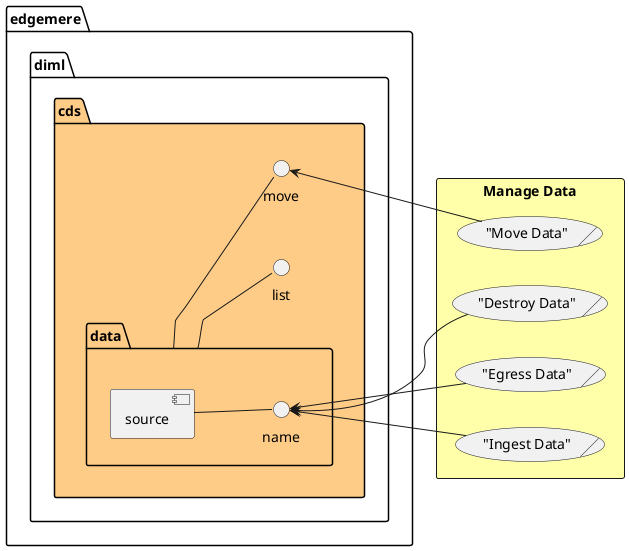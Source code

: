 @startuml
left to right direction


    package "edgemere" as edgemere {
package "diml" as edgemerediml {
package "cds" as edgemeredimlcds #ffcc88 {
 component "data" as edgemeredimlcdsdata
 interface "list" as edgemeredimlcdsdatalist
edgemeredimlcdsdata -- edgemeredimlcdsdatalist
}
}
}

    
    package "edgemere" as edgemere {
package "diml" as edgemerediml {
package "cds" as edgemeredimlcds #ffcc88 {
 component "data" as edgemeredimlcdsdata
 interface "move" as edgemeredimlcdsdatamove
edgemeredimlcdsdata -- edgemeredimlcdsdatamove
}
}
}

    
    package "edgemere" as edgemere {
package "diml" as edgemerediml {
package "cds" as edgemeredimlcds #ffcc88 {
package "data" as edgemeredimlcdsdata {
 component "source" as edgemeredimlcdsdatasource
 interface "name" as edgemeredimlcdsdatasourcename
edgemeredimlcdsdatasource -- edgemeredimlcdsdatasourcename
}
}
}
}

    
















        rectangle "Manage Data" as ManageData #ffffaa {
            ("Destroy Data")/ as DataStewardManageDataDestroyData
        }
    
    edgemeredimlcdsdatasourcename <-- DataStewardManageDataDestroyData
    
        rectangle "Manage Data" as ManageData #ffffaa {
            ("Egress Data")/ as DataStewardManageDataEgressData
        }
    
    edgemeredimlcdsdatasourcename <-- DataStewardManageDataEgressData
    
        rectangle "Manage Data" as ManageData #ffffaa {
            ("Ingest Data")/ as DataStewardManageDataIngestData
        }
    
    edgemeredimlcdsdatasourcename <-- DataStewardManageDataIngestData
    
        rectangle "Manage Data" as ManageData #ffffaa {
            ("Move Data")/ as DataStewardManageDataMoveData
        }
    
    edgemeredimlcdsdatamove <-- DataStewardManageDataMoveData
    






























@enduml
